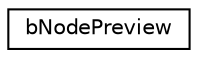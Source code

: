 digraph G
{
  edge [fontname="Helvetica",fontsize="10",labelfontname="Helvetica",labelfontsize="10"];
  node [fontname="Helvetica",fontsize="10",shape=record];
  rankdir=LR;
  Node1 [label="bNodePreview",height=0.2,width=0.4,color="black", fillcolor="white", style="filled",URL="$de/d14/structbNodePreview.html"];
}
